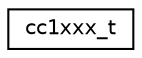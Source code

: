 digraph "Graphical Class Hierarchy"
{
 // LATEX_PDF_SIZE
  edge [fontname="Helvetica",fontsize="10",labelfontname="Helvetica",labelfontsize="10"];
  node [fontname="Helvetica",fontsize="10",shape=record];
  rankdir="LR";
  Node0 [label="cc1xxx_t",height=0.2,width=0.4,color="black", fillcolor="white", style="filled",URL="$structcc1xxx__t.html",tooltip="Users of the CC110x/CC1200 adaption layer have to overlap their device handle with this structure."];
}

